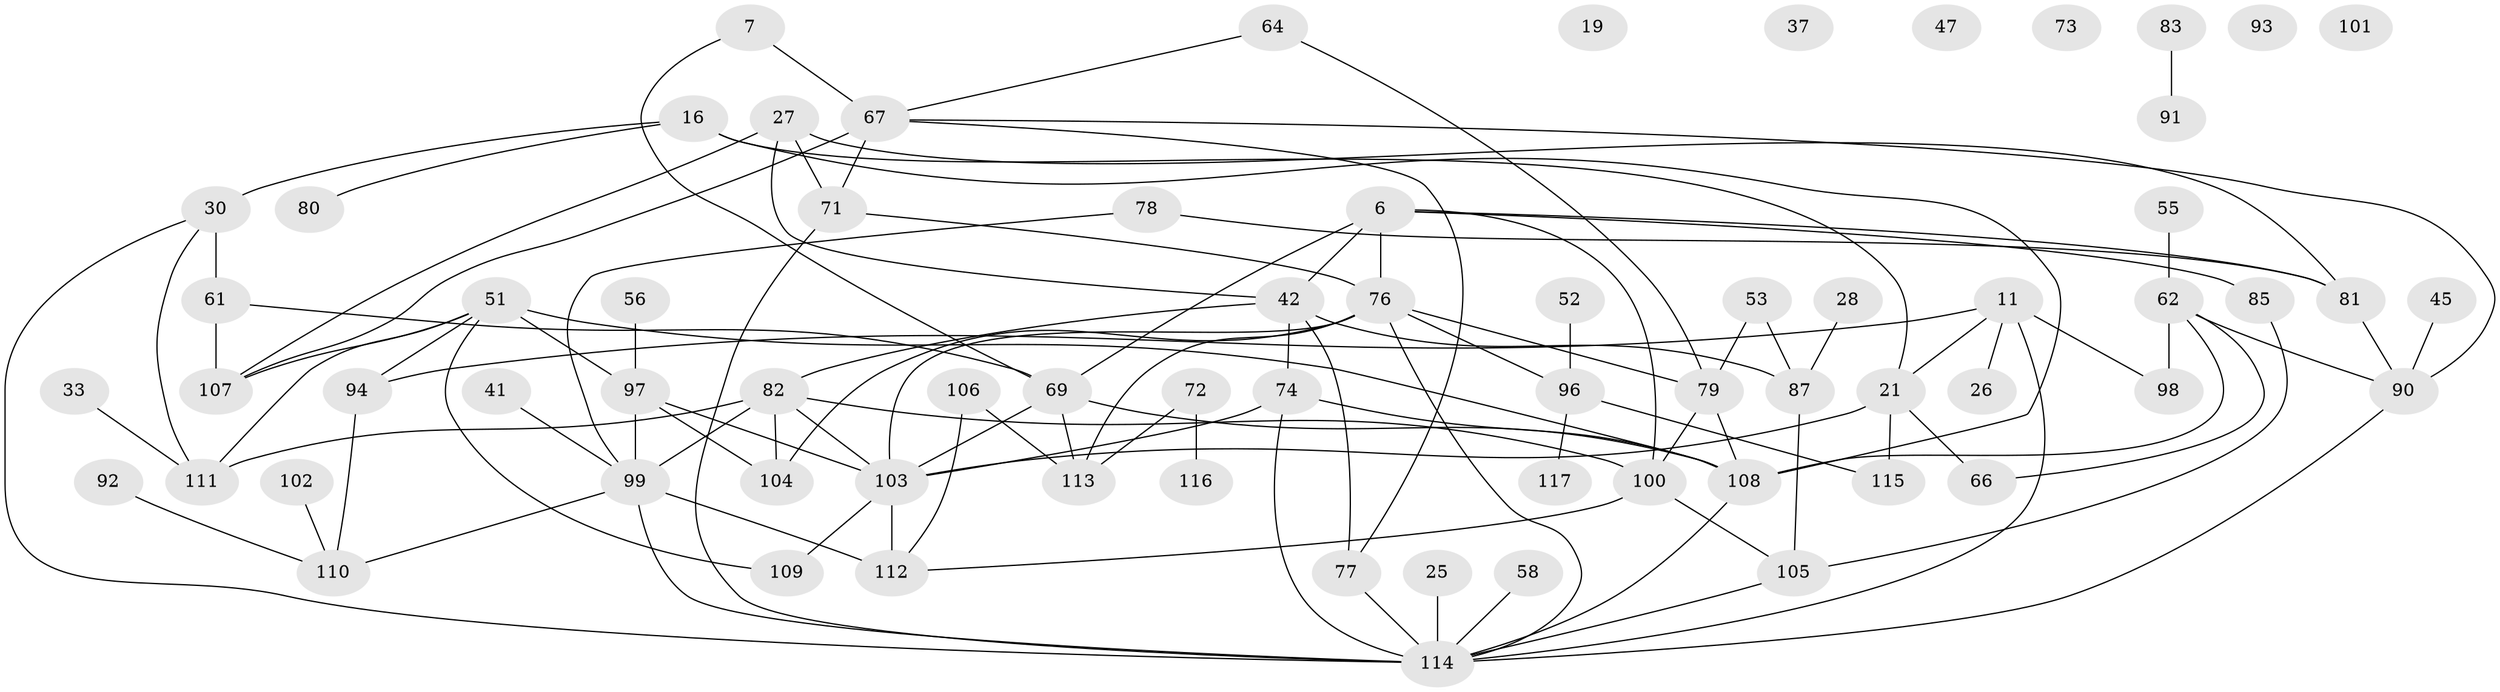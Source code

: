 // original degree distribution, {3: 0.18803418803418803, 4: 0.2222222222222222, 2: 0.15384615384615385, 6: 0.042735042735042736, 5: 0.1452991452991453, 1: 0.1794871794871795, 0: 0.05128205128205128, 7: 0.017094017094017096}
// Generated by graph-tools (version 1.1) at 2025/42/03/04/25 21:42:49]
// undirected, 70 vertices, 110 edges
graph export_dot {
graph [start="1"]
  node [color=gray90,style=filled];
  6 [super="+3"];
  7;
  11 [super="+10"];
  16;
  19;
  21;
  25;
  26;
  27;
  28;
  30;
  33;
  37;
  41;
  42 [super="+8"];
  45;
  47;
  51 [super="+14+24+46"];
  52;
  53;
  55;
  56;
  58;
  61 [super="+2"];
  62 [super="+54+18"];
  64;
  66 [super="+23"];
  67;
  69 [super="+13"];
  71;
  72;
  73;
  74 [super="+31"];
  76 [super="+48+60"];
  77 [super="+57"];
  78 [super="+12"];
  79;
  80;
  81;
  82 [super="+68"];
  83;
  85;
  87;
  90 [super="+59"];
  91;
  92;
  93;
  94;
  96;
  97 [super="+20+40"];
  98 [super="+29"];
  99 [super="+22+36+88+50"];
  100 [super="+5"];
  101;
  102;
  103 [super="+17+95"];
  104;
  105 [super="+70"];
  106;
  107 [super="+63"];
  108 [super="+86+65"];
  109;
  110;
  111;
  112;
  113;
  114 [super="+49+75+84"];
  115;
  116;
  117;
  6 -- 42 [weight=2];
  6 -- 76;
  6 -- 81;
  6 -- 85;
  6 -- 100;
  6 -- 69;
  7 -- 67;
  7 -- 69;
  11 -- 21 [weight=2];
  11 -- 98 [weight=2];
  11 -- 26;
  11 -- 94;
  11 -- 114 [weight=2];
  16 -- 21;
  16 -- 30;
  16 -- 80;
  16 -- 108;
  21 -- 66;
  21 -- 103;
  21 -- 115;
  25 -- 114 [weight=2];
  27 -- 71;
  27 -- 81;
  27 -- 107;
  27 -- 42;
  28 -- 87;
  30 -- 61 [weight=2];
  30 -- 111;
  30 -- 114;
  33 -- 111;
  41 -- 99;
  42 -- 74;
  42 -- 77;
  42 -- 82;
  42 -- 87;
  45 -- 90;
  51 -- 107;
  51 -- 109;
  51 -- 94 [weight=2];
  51 -- 97 [weight=2];
  51 -- 108 [weight=3];
  51 -- 111;
  52 -- 96;
  53 -- 79;
  53 -- 87;
  55 -- 62;
  56 -- 97;
  58 -- 114;
  61 -- 107;
  61 -- 69;
  62 -- 90;
  62 -- 66;
  62 -- 108;
  62 -- 98;
  64 -- 67;
  64 -- 79;
  67 -- 71;
  67 -- 77;
  67 -- 90;
  67 -- 107 [weight=2];
  69 -- 113;
  69 -- 103 [weight=2];
  69 -- 108;
  71 -- 76;
  71 -- 114;
  72 -- 113;
  72 -- 116;
  74 -- 114;
  74 -- 103 [weight=3];
  74 -- 108 [weight=2];
  76 -- 79;
  76 -- 113;
  76 -- 114;
  76 -- 103;
  76 -- 96;
  76 -- 104;
  77 -- 114 [weight=2];
  78 -- 81;
  78 -- 99;
  79 -- 100;
  79 -- 108;
  81 -- 90;
  82 -- 104;
  82 -- 111;
  82 -- 103 [weight=2];
  82 -- 100;
  82 -- 99;
  83 -- 91;
  85 -- 105;
  87 -- 105;
  90 -- 114;
  92 -- 110;
  94 -- 110;
  96 -- 115;
  96 -- 117;
  97 -- 103 [weight=2];
  97 -- 104;
  97 -- 99 [weight=2];
  99 -- 110;
  99 -- 112;
  99 -- 114 [weight=2];
  100 -- 105;
  100 -- 112;
  102 -- 110;
  103 -- 109;
  103 -- 112 [weight=2];
  105 -- 114;
  106 -- 112;
  106 -- 113;
  108 -- 114;
}

